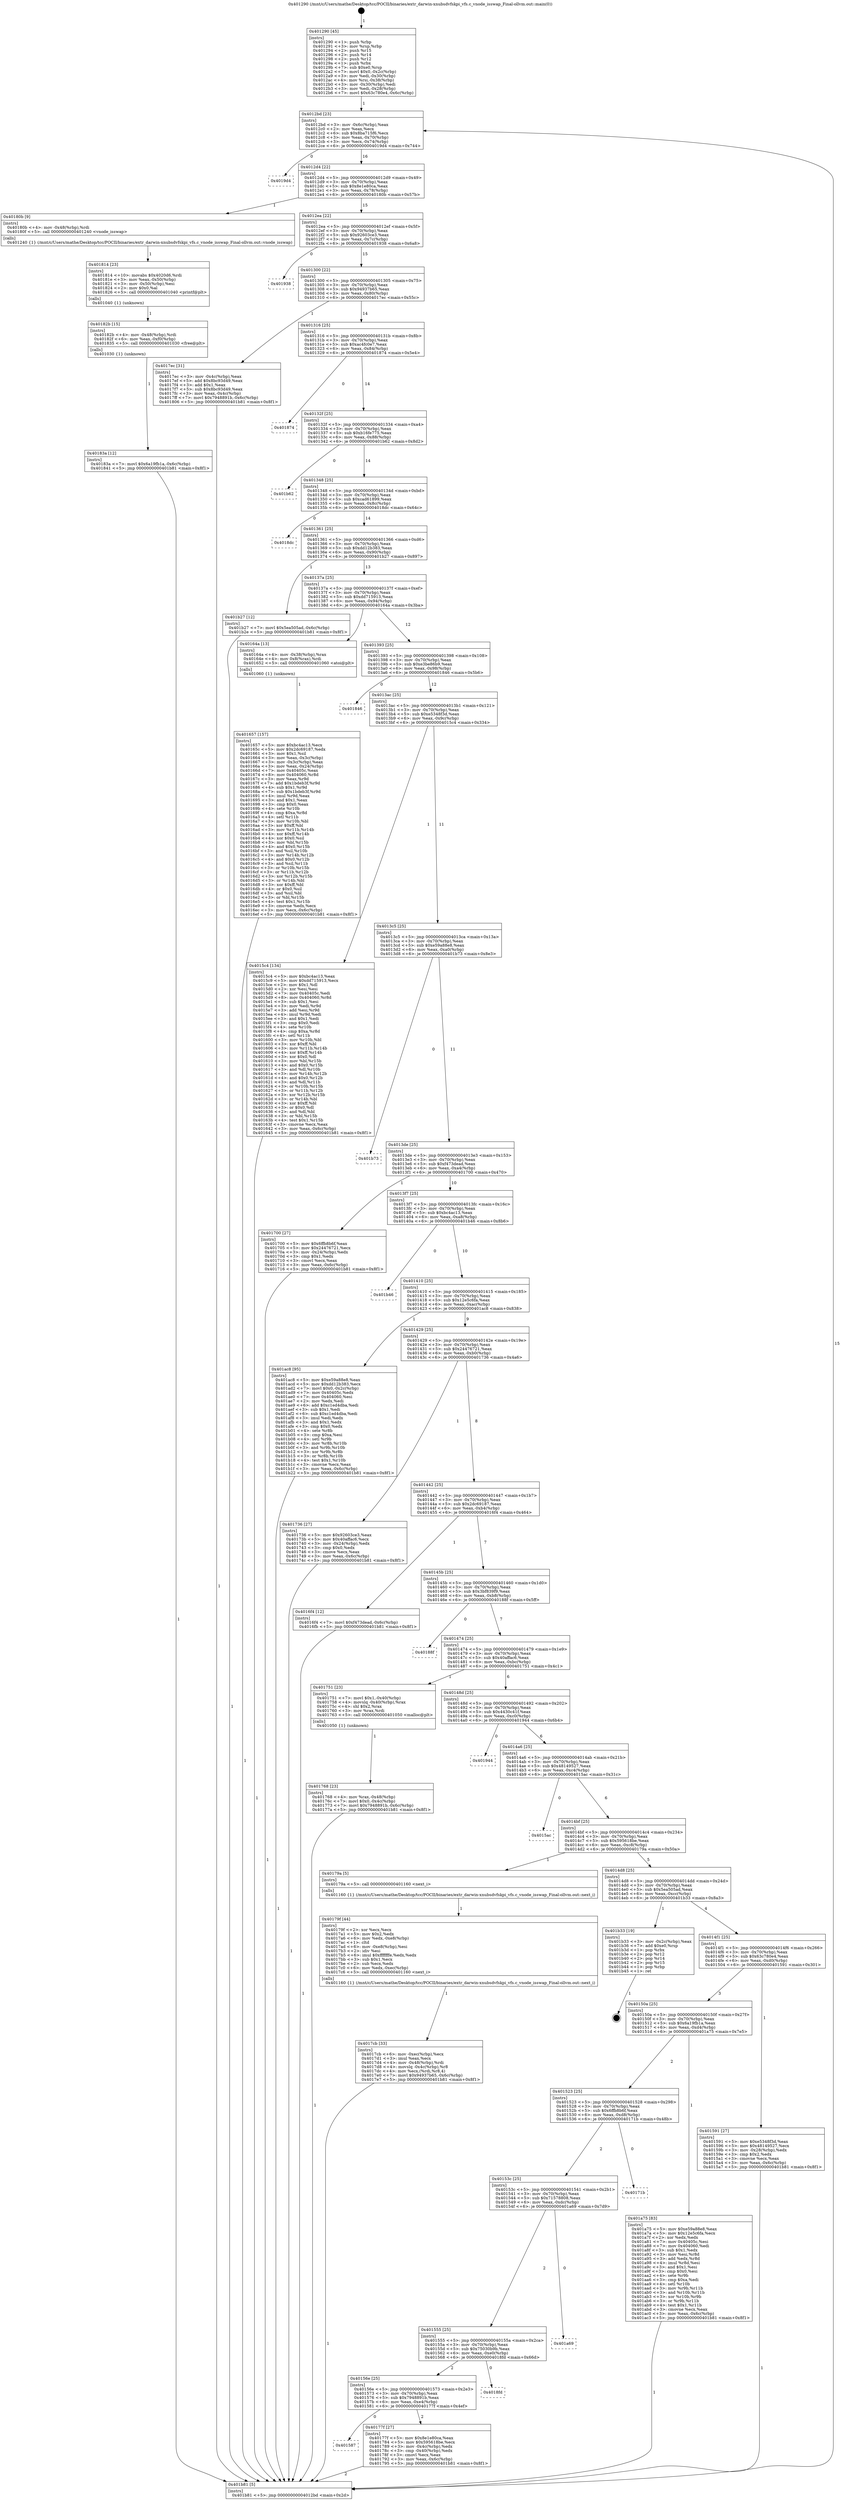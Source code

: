 digraph "0x401290" {
  label = "0x401290 (/mnt/c/Users/mathe/Desktop/tcc/POCII/binaries/extr_darwin-xnubsdvfskpi_vfs.c_vnode_isswap_Final-ollvm.out::main(0))"
  labelloc = "t"
  node[shape=record]

  Entry [label="",width=0.3,height=0.3,shape=circle,fillcolor=black,style=filled]
  "0x4012bd" [label="{
     0x4012bd [23]\l
     | [instrs]\l
     &nbsp;&nbsp;0x4012bd \<+3\>: mov -0x6c(%rbp),%eax\l
     &nbsp;&nbsp;0x4012c0 \<+2\>: mov %eax,%ecx\l
     &nbsp;&nbsp;0x4012c2 \<+6\>: sub $0x8ba715f6,%ecx\l
     &nbsp;&nbsp;0x4012c8 \<+3\>: mov %eax,-0x70(%rbp)\l
     &nbsp;&nbsp;0x4012cb \<+3\>: mov %ecx,-0x74(%rbp)\l
     &nbsp;&nbsp;0x4012ce \<+6\>: je 00000000004019d4 \<main+0x744\>\l
  }"]
  "0x4019d4" [label="{
     0x4019d4\l
  }", style=dashed]
  "0x4012d4" [label="{
     0x4012d4 [22]\l
     | [instrs]\l
     &nbsp;&nbsp;0x4012d4 \<+5\>: jmp 00000000004012d9 \<main+0x49\>\l
     &nbsp;&nbsp;0x4012d9 \<+3\>: mov -0x70(%rbp),%eax\l
     &nbsp;&nbsp;0x4012dc \<+5\>: sub $0x8e1e80ca,%eax\l
     &nbsp;&nbsp;0x4012e1 \<+3\>: mov %eax,-0x78(%rbp)\l
     &nbsp;&nbsp;0x4012e4 \<+6\>: je 000000000040180b \<main+0x57b\>\l
  }"]
  Exit [label="",width=0.3,height=0.3,shape=circle,fillcolor=black,style=filled,peripheries=2]
  "0x40180b" [label="{
     0x40180b [9]\l
     | [instrs]\l
     &nbsp;&nbsp;0x40180b \<+4\>: mov -0x48(%rbp),%rdi\l
     &nbsp;&nbsp;0x40180f \<+5\>: call 0000000000401240 \<vnode_isswap\>\l
     | [calls]\l
     &nbsp;&nbsp;0x401240 \{1\} (/mnt/c/Users/mathe/Desktop/tcc/POCII/binaries/extr_darwin-xnubsdvfskpi_vfs.c_vnode_isswap_Final-ollvm.out::vnode_isswap)\l
  }"]
  "0x4012ea" [label="{
     0x4012ea [22]\l
     | [instrs]\l
     &nbsp;&nbsp;0x4012ea \<+5\>: jmp 00000000004012ef \<main+0x5f\>\l
     &nbsp;&nbsp;0x4012ef \<+3\>: mov -0x70(%rbp),%eax\l
     &nbsp;&nbsp;0x4012f2 \<+5\>: sub $0x92603ce3,%eax\l
     &nbsp;&nbsp;0x4012f7 \<+3\>: mov %eax,-0x7c(%rbp)\l
     &nbsp;&nbsp;0x4012fa \<+6\>: je 0000000000401938 \<main+0x6a8\>\l
  }"]
  "0x40183a" [label="{
     0x40183a [12]\l
     | [instrs]\l
     &nbsp;&nbsp;0x40183a \<+7\>: movl $0x6a19fb1a,-0x6c(%rbp)\l
     &nbsp;&nbsp;0x401841 \<+5\>: jmp 0000000000401b81 \<main+0x8f1\>\l
  }"]
  "0x401938" [label="{
     0x401938\l
  }", style=dashed]
  "0x401300" [label="{
     0x401300 [22]\l
     | [instrs]\l
     &nbsp;&nbsp;0x401300 \<+5\>: jmp 0000000000401305 \<main+0x75\>\l
     &nbsp;&nbsp;0x401305 \<+3\>: mov -0x70(%rbp),%eax\l
     &nbsp;&nbsp;0x401308 \<+5\>: sub $0x94937b65,%eax\l
     &nbsp;&nbsp;0x40130d \<+3\>: mov %eax,-0x80(%rbp)\l
     &nbsp;&nbsp;0x401310 \<+6\>: je 00000000004017ec \<main+0x55c\>\l
  }"]
  "0x40182b" [label="{
     0x40182b [15]\l
     | [instrs]\l
     &nbsp;&nbsp;0x40182b \<+4\>: mov -0x48(%rbp),%rdi\l
     &nbsp;&nbsp;0x40182f \<+6\>: mov %eax,-0xf0(%rbp)\l
     &nbsp;&nbsp;0x401835 \<+5\>: call 0000000000401030 \<free@plt\>\l
     | [calls]\l
     &nbsp;&nbsp;0x401030 \{1\} (unknown)\l
  }"]
  "0x4017ec" [label="{
     0x4017ec [31]\l
     | [instrs]\l
     &nbsp;&nbsp;0x4017ec \<+3\>: mov -0x4c(%rbp),%eax\l
     &nbsp;&nbsp;0x4017ef \<+5\>: add $0x8bc93d49,%eax\l
     &nbsp;&nbsp;0x4017f4 \<+3\>: add $0x1,%eax\l
     &nbsp;&nbsp;0x4017f7 \<+5\>: sub $0x8bc93d49,%eax\l
     &nbsp;&nbsp;0x4017fc \<+3\>: mov %eax,-0x4c(%rbp)\l
     &nbsp;&nbsp;0x4017ff \<+7\>: movl $0x7948891b,-0x6c(%rbp)\l
     &nbsp;&nbsp;0x401806 \<+5\>: jmp 0000000000401b81 \<main+0x8f1\>\l
  }"]
  "0x401316" [label="{
     0x401316 [25]\l
     | [instrs]\l
     &nbsp;&nbsp;0x401316 \<+5\>: jmp 000000000040131b \<main+0x8b\>\l
     &nbsp;&nbsp;0x40131b \<+3\>: mov -0x70(%rbp),%eax\l
     &nbsp;&nbsp;0x40131e \<+5\>: sub $0xac4fc0e7,%eax\l
     &nbsp;&nbsp;0x401323 \<+6\>: mov %eax,-0x84(%rbp)\l
     &nbsp;&nbsp;0x401329 \<+6\>: je 0000000000401874 \<main+0x5e4\>\l
  }"]
  "0x401814" [label="{
     0x401814 [23]\l
     | [instrs]\l
     &nbsp;&nbsp;0x401814 \<+10\>: movabs $0x4020d6,%rdi\l
     &nbsp;&nbsp;0x40181e \<+3\>: mov %eax,-0x50(%rbp)\l
     &nbsp;&nbsp;0x401821 \<+3\>: mov -0x50(%rbp),%esi\l
     &nbsp;&nbsp;0x401824 \<+2\>: mov $0x0,%al\l
     &nbsp;&nbsp;0x401826 \<+5\>: call 0000000000401040 \<printf@plt\>\l
     | [calls]\l
     &nbsp;&nbsp;0x401040 \{1\} (unknown)\l
  }"]
  "0x401874" [label="{
     0x401874\l
  }", style=dashed]
  "0x40132f" [label="{
     0x40132f [25]\l
     | [instrs]\l
     &nbsp;&nbsp;0x40132f \<+5\>: jmp 0000000000401334 \<main+0xa4\>\l
     &nbsp;&nbsp;0x401334 \<+3\>: mov -0x70(%rbp),%eax\l
     &nbsp;&nbsp;0x401337 \<+5\>: sub $0xb16fe775,%eax\l
     &nbsp;&nbsp;0x40133c \<+6\>: mov %eax,-0x88(%rbp)\l
     &nbsp;&nbsp;0x401342 \<+6\>: je 0000000000401b62 \<main+0x8d2\>\l
  }"]
  "0x4017cb" [label="{
     0x4017cb [33]\l
     | [instrs]\l
     &nbsp;&nbsp;0x4017cb \<+6\>: mov -0xec(%rbp),%ecx\l
     &nbsp;&nbsp;0x4017d1 \<+3\>: imul %eax,%ecx\l
     &nbsp;&nbsp;0x4017d4 \<+4\>: mov -0x48(%rbp),%rdi\l
     &nbsp;&nbsp;0x4017d8 \<+4\>: movslq -0x4c(%rbp),%r8\l
     &nbsp;&nbsp;0x4017dc \<+4\>: mov %ecx,(%rdi,%r8,4)\l
     &nbsp;&nbsp;0x4017e0 \<+7\>: movl $0x94937b65,-0x6c(%rbp)\l
     &nbsp;&nbsp;0x4017e7 \<+5\>: jmp 0000000000401b81 \<main+0x8f1\>\l
  }"]
  "0x401b62" [label="{
     0x401b62\l
  }", style=dashed]
  "0x401348" [label="{
     0x401348 [25]\l
     | [instrs]\l
     &nbsp;&nbsp;0x401348 \<+5\>: jmp 000000000040134d \<main+0xbd\>\l
     &nbsp;&nbsp;0x40134d \<+3\>: mov -0x70(%rbp),%eax\l
     &nbsp;&nbsp;0x401350 \<+5\>: sub $0xcad61899,%eax\l
     &nbsp;&nbsp;0x401355 \<+6\>: mov %eax,-0x8c(%rbp)\l
     &nbsp;&nbsp;0x40135b \<+6\>: je 00000000004018dc \<main+0x64c\>\l
  }"]
  "0x40179f" [label="{
     0x40179f [44]\l
     | [instrs]\l
     &nbsp;&nbsp;0x40179f \<+2\>: xor %ecx,%ecx\l
     &nbsp;&nbsp;0x4017a1 \<+5\>: mov $0x2,%edx\l
     &nbsp;&nbsp;0x4017a6 \<+6\>: mov %edx,-0xe8(%rbp)\l
     &nbsp;&nbsp;0x4017ac \<+1\>: cltd\l
     &nbsp;&nbsp;0x4017ad \<+6\>: mov -0xe8(%rbp),%esi\l
     &nbsp;&nbsp;0x4017b3 \<+2\>: idiv %esi\l
     &nbsp;&nbsp;0x4017b5 \<+6\>: imul $0xfffffffe,%edx,%edx\l
     &nbsp;&nbsp;0x4017bb \<+3\>: sub $0x1,%ecx\l
     &nbsp;&nbsp;0x4017be \<+2\>: sub %ecx,%edx\l
     &nbsp;&nbsp;0x4017c0 \<+6\>: mov %edx,-0xec(%rbp)\l
     &nbsp;&nbsp;0x4017c6 \<+5\>: call 0000000000401160 \<next_i\>\l
     | [calls]\l
     &nbsp;&nbsp;0x401160 \{1\} (/mnt/c/Users/mathe/Desktop/tcc/POCII/binaries/extr_darwin-xnubsdvfskpi_vfs.c_vnode_isswap_Final-ollvm.out::next_i)\l
  }"]
  "0x4018dc" [label="{
     0x4018dc\l
  }", style=dashed]
  "0x401361" [label="{
     0x401361 [25]\l
     | [instrs]\l
     &nbsp;&nbsp;0x401361 \<+5\>: jmp 0000000000401366 \<main+0xd6\>\l
     &nbsp;&nbsp;0x401366 \<+3\>: mov -0x70(%rbp),%eax\l
     &nbsp;&nbsp;0x401369 \<+5\>: sub $0xdd12b383,%eax\l
     &nbsp;&nbsp;0x40136e \<+6\>: mov %eax,-0x90(%rbp)\l
     &nbsp;&nbsp;0x401374 \<+6\>: je 0000000000401b27 \<main+0x897\>\l
  }"]
  "0x401587" [label="{
     0x401587\l
  }", style=dashed]
  "0x401b27" [label="{
     0x401b27 [12]\l
     | [instrs]\l
     &nbsp;&nbsp;0x401b27 \<+7\>: movl $0x5ea505ad,-0x6c(%rbp)\l
     &nbsp;&nbsp;0x401b2e \<+5\>: jmp 0000000000401b81 \<main+0x8f1\>\l
  }"]
  "0x40137a" [label="{
     0x40137a [25]\l
     | [instrs]\l
     &nbsp;&nbsp;0x40137a \<+5\>: jmp 000000000040137f \<main+0xef\>\l
     &nbsp;&nbsp;0x40137f \<+3\>: mov -0x70(%rbp),%eax\l
     &nbsp;&nbsp;0x401382 \<+5\>: sub $0xdd715913,%eax\l
     &nbsp;&nbsp;0x401387 \<+6\>: mov %eax,-0x94(%rbp)\l
     &nbsp;&nbsp;0x40138d \<+6\>: je 000000000040164a \<main+0x3ba\>\l
  }"]
  "0x40177f" [label="{
     0x40177f [27]\l
     | [instrs]\l
     &nbsp;&nbsp;0x40177f \<+5\>: mov $0x8e1e80ca,%eax\l
     &nbsp;&nbsp;0x401784 \<+5\>: mov $0x595618be,%ecx\l
     &nbsp;&nbsp;0x401789 \<+3\>: mov -0x4c(%rbp),%edx\l
     &nbsp;&nbsp;0x40178c \<+3\>: cmp -0x40(%rbp),%edx\l
     &nbsp;&nbsp;0x40178f \<+3\>: cmovl %ecx,%eax\l
     &nbsp;&nbsp;0x401792 \<+3\>: mov %eax,-0x6c(%rbp)\l
     &nbsp;&nbsp;0x401795 \<+5\>: jmp 0000000000401b81 \<main+0x8f1\>\l
  }"]
  "0x40164a" [label="{
     0x40164a [13]\l
     | [instrs]\l
     &nbsp;&nbsp;0x40164a \<+4\>: mov -0x38(%rbp),%rax\l
     &nbsp;&nbsp;0x40164e \<+4\>: mov 0x8(%rax),%rdi\l
     &nbsp;&nbsp;0x401652 \<+5\>: call 0000000000401060 \<atoi@plt\>\l
     | [calls]\l
     &nbsp;&nbsp;0x401060 \{1\} (unknown)\l
  }"]
  "0x401393" [label="{
     0x401393 [25]\l
     | [instrs]\l
     &nbsp;&nbsp;0x401393 \<+5\>: jmp 0000000000401398 \<main+0x108\>\l
     &nbsp;&nbsp;0x401398 \<+3\>: mov -0x70(%rbp),%eax\l
     &nbsp;&nbsp;0x40139b \<+5\>: sub $0xe3be86b9,%eax\l
     &nbsp;&nbsp;0x4013a0 \<+6\>: mov %eax,-0x98(%rbp)\l
     &nbsp;&nbsp;0x4013a6 \<+6\>: je 0000000000401846 \<main+0x5b6\>\l
  }"]
  "0x40156e" [label="{
     0x40156e [25]\l
     | [instrs]\l
     &nbsp;&nbsp;0x40156e \<+5\>: jmp 0000000000401573 \<main+0x2e3\>\l
     &nbsp;&nbsp;0x401573 \<+3\>: mov -0x70(%rbp),%eax\l
     &nbsp;&nbsp;0x401576 \<+5\>: sub $0x7948891b,%eax\l
     &nbsp;&nbsp;0x40157b \<+6\>: mov %eax,-0xe4(%rbp)\l
     &nbsp;&nbsp;0x401581 \<+6\>: je 000000000040177f \<main+0x4ef\>\l
  }"]
  "0x401846" [label="{
     0x401846\l
  }", style=dashed]
  "0x4013ac" [label="{
     0x4013ac [25]\l
     | [instrs]\l
     &nbsp;&nbsp;0x4013ac \<+5\>: jmp 00000000004013b1 \<main+0x121\>\l
     &nbsp;&nbsp;0x4013b1 \<+3\>: mov -0x70(%rbp),%eax\l
     &nbsp;&nbsp;0x4013b4 \<+5\>: sub $0xe5348f3d,%eax\l
     &nbsp;&nbsp;0x4013b9 \<+6\>: mov %eax,-0x9c(%rbp)\l
     &nbsp;&nbsp;0x4013bf \<+6\>: je 00000000004015c4 \<main+0x334\>\l
  }"]
  "0x4018fd" [label="{
     0x4018fd\l
  }", style=dashed]
  "0x4015c4" [label="{
     0x4015c4 [134]\l
     | [instrs]\l
     &nbsp;&nbsp;0x4015c4 \<+5\>: mov $0xbc4ac13,%eax\l
     &nbsp;&nbsp;0x4015c9 \<+5\>: mov $0xdd715913,%ecx\l
     &nbsp;&nbsp;0x4015ce \<+2\>: mov $0x1,%dl\l
     &nbsp;&nbsp;0x4015d0 \<+2\>: xor %esi,%esi\l
     &nbsp;&nbsp;0x4015d2 \<+7\>: mov 0x40405c,%edi\l
     &nbsp;&nbsp;0x4015d9 \<+8\>: mov 0x404060,%r8d\l
     &nbsp;&nbsp;0x4015e1 \<+3\>: sub $0x1,%esi\l
     &nbsp;&nbsp;0x4015e4 \<+3\>: mov %edi,%r9d\l
     &nbsp;&nbsp;0x4015e7 \<+3\>: add %esi,%r9d\l
     &nbsp;&nbsp;0x4015ea \<+4\>: imul %r9d,%edi\l
     &nbsp;&nbsp;0x4015ee \<+3\>: and $0x1,%edi\l
     &nbsp;&nbsp;0x4015f1 \<+3\>: cmp $0x0,%edi\l
     &nbsp;&nbsp;0x4015f4 \<+4\>: sete %r10b\l
     &nbsp;&nbsp;0x4015f8 \<+4\>: cmp $0xa,%r8d\l
     &nbsp;&nbsp;0x4015fc \<+4\>: setl %r11b\l
     &nbsp;&nbsp;0x401600 \<+3\>: mov %r10b,%bl\l
     &nbsp;&nbsp;0x401603 \<+3\>: xor $0xff,%bl\l
     &nbsp;&nbsp;0x401606 \<+3\>: mov %r11b,%r14b\l
     &nbsp;&nbsp;0x401609 \<+4\>: xor $0xff,%r14b\l
     &nbsp;&nbsp;0x40160d \<+3\>: xor $0x0,%dl\l
     &nbsp;&nbsp;0x401610 \<+3\>: mov %bl,%r15b\l
     &nbsp;&nbsp;0x401613 \<+4\>: and $0x0,%r15b\l
     &nbsp;&nbsp;0x401617 \<+3\>: and %dl,%r10b\l
     &nbsp;&nbsp;0x40161a \<+3\>: mov %r14b,%r12b\l
     &nbsp;&nbsp;0x40161d \<+4\>: and $0x0,%r12b\l
     &nbsp;&nbsp;0x401621 \<+3\>: and %dl,%r11b\l
     &nbsp;&nbsp;0x401624 \<+3\>: or %r10b,%r15b\l
     &nbsp;&nbsp;0x401627 \<+3\>: or %r11b,%r12b\l
     &nbsp;&nbsp;0x40162a \<+3\>: xor %r12b,%r15b\l
     &nbsp;&nbsp;0x40162d \<+3\>: or %r14b,%bl\l
     &nbsp;&nbsp;0x401630 \<+3\>: xor $0xff,%bl\l
     &nbsp;&nbsp;0x401633 \<+3\>: or $0x0,%dl\l
     &nbsp;&nbsp;0x401636 \<+2\>: and %dl,%bl\l
     &nbsp;&nbsp;0x401638 \<+3\>: or %bl,%r15b\l
     &nbsp;&nbsp;0x40163b \<+4\>: test $0x1,%r15b\l
     &nbsp;&nbsp;0x40163f \<+3\>: cmovne %ecx,%eax\l
     &nbsp;&nbsp;0x401642 \<+3\>: mov %eax,-0x6c(%rbp)\l
     &nbsp;&nbsp;0x401645 \<+5\>: jmp 0000000000401b81 \<main+0x8f1\>\l
  }"]
  "0x4013c5" [label="{
     0x4013c5 [25]\l
     | [instrs]\l
     &nbsp;&nbsp;0x4013c5 \<+5\>: jmp 00000000004013ca \<main+0x13a\>\l
     &nbsp;&nbsp;0x4013ca \<+3\>: mov -0x70(%rbp),%eax\l
     &nbsp;&nbsp;0x4013cd \<+5\>: sub $0xe59a88e8,%eax\l
     &nbsp;&nbsp;0x4013d2 \<+6\>: mov %eax,-0xa0(%rbp)\l
     &nbsp;&nbsp;0x4013d8 \<+6\>: je 0000000000401b73 \<main+0x8e3\>\l
  }"]
  "0x401555" [label="{
     0x401555 [25]\l
     | [instrs]\l
     &nbsp;&nbsp;0x401555 \<+5\>: jmp 000000000040155a \<main+0x2ca\>\l
     &nbsp;&nbsp;0x40155a \<+3\>: mov -0x70(%rbp),%eax\l
     &nbsp;&nbsp;0x40155d \<+5\>: sub $0x75030b9b,%eax\l
     &nbsp;&nbsp;0x401562 \<+6\>: mov %eax,-0xe0(%rbp)\l
     &nbsp;&nbsp;0x401568 \<+6\>: je 00000000004018fd \<main+0x66d\>\l
  }"]
  "0x401b73" [label="{
     0x401b73\l
  }", style=dashed]
  "0x4013de" [label="{
     0x4013de [25]\l
     | [instrs]\l
     &nbsp;&nbsp;0x4013de \<+5\>: jmp 00000000004013e3 \<main+0x153\>\l
     &nbsp;&nbsp;0x4013e3 \<+3\>: mov -0x70(%rbp),%eax\l
     &nbsp;&nbsp;0x4013e6 \<+5\>: sub $0xf473dead,%eax\l
     &nbsp;&nbsp;0x4013eb \<+6\>: mov %eax,-0xa4(%rbp)\l
     &nbsp;&nbsp;0x4013f1 \<+6\>: je 0000000000401700 \<main+0x470\>\l
  }"]
  "0x401a69" [label="{
     0x401a69\l
  }", style=dashed]
  "0x401700" [label="{
     0x401700 [27]\l
     | [instrs]\l
     &nbsp;&nbsp;0x401700 \<+5\>: mov $0x6ffb8b6f,%eax\l
     &nbsp;&nbsp;0x401705 \<+5\>: mov $0x24476721,%ecx\l
     &nbsp;&nbsp;0x40170a \<+3\>: mov -0x24(%rbp),%edx\l
     &nbsp;&nbsp;0x40170d \<+3\>: cmp $0x1,%edx\l
     &nbsp;&nbsp;0x401710 \<+3\>: cmovl %ecx,%eax\l
     &nbsp;&nbsp;0x401713 \<+3\>: mov %eax,-0x6c(%rbp)\l
     &nbsp;&nbsp;0x401716 \<+5\>: jmp 0000000000401b81 \<main+0x8f1\>\l
  }"]
  "0x4013f7" [label="{
     0x4013f7 [25]\l
     | [instrs]\l
     &nbsp;&nbsp;0x4013f7 \<+5\>: jmp 00000000004013fc \<main+0x16c\>\l
     &nbsp;&nbsp;0x4013fc \<+3\>: mov -0x70(%rbp),%eax\l
     &nbsp;&nbsp;0x4013ff \<+5\>: sub $0xbc4ac13,%eax\l
     &nbsp;&nbsp;0x401404 \<+6\>: mov %eax,-0xa8(%rbp)\l
     &nbsp;&nbsp;0x40140a \<+6\>: je 0000000000401b46 \<main+0x8b6\>\l
  }"]
  "0x40153c" [label="{
     0x40153c [25]\l
     | [instrs]\l
     &nbsp;&nbsp;0x40153c \<+5\>: jmp 0000000000401541 \<main+0x2b1\>\l
     &nbsp;&nbsp;0x401541 \<+3\>: mov -0x70(%rbp),%eax\l
     &nbsp;&nbsp;0x401544 \<+5\>: sub $0x71578808,%eax\l
     &nbsp;&nbsp;0x401549 \<+6\>: mov %eax,-0xdc(%rbp)\l
     &nbsp;&nbsp;0x40154f \<+6\>: je 0000000000401a69 \<main+0x7d9\>\l
  }"]
  "0x401b46" [label="{
     0x401b46\l
  }", style=dashed]
  "0x401410" [label="{
     0x401410 [25]\l
     | [instrs]\l
     &nbsp;&nbsp;0x401410 \<+5\>: jmp 0000000000401415 \<main+0x185\>\l
     &nbsp;&nbsp;0x401415 \<+3\>: mov -0x70(%rbp),%eax\l
     &nbsp;&nbsp;0x401418 \<+5\>: sub $0x12e5c6fa,%eax\l
     &nbsp;&nbsp;0x40141d \<+6\>: mov %eax,-0xac(%rbp)\l
     &nbsp;&nbsp;0x401423 \<+6\>: je 0000000000401ac8 \<main+0x838\>\l
  }"]
  "0x40171b" [label="{
     0x40171b\l
  }", style=dashed]
  "0x401ac8" [label="{
     0x401ac8 [95]\l
     | [instrs]\l
     &nbsp;&nbsp;0x401ac8 \<+5\>: mov $0xe59a88e8,%eax\l
     &nbsp;&nbsp;0x401acd \<+5\>: mov $0xdd12b383,%ecx\l
     &nbsp;&nbsp;0x401ad2 \<+7\>: movl $0x0,-0x2c(%rbp)\l
     &nbsp;&nbsp;0x401ad9 \<+7\>: mov 0x40405c,%edx\l
     &nbsp;&nbsp;0x401ae0 \<+7\>: mov 0x404060,%esi\l
     &nbsp;&nbsp;0x401ae7 \<+2\>: mov %edx,%edi\l
     &nbsp;&nbsp;0x401ae9 \<+6\>: add $0xc1ed4dba,%edi\l
     &nbsp;&nbsp;0x401aef \<+3\>: sub $0x1,%edi\l
     &nbsp;&nbsp;0x401af2 \<+6\>: sub $0xc1ed4dba,%edi\l
     &nbsp;&nbsp;0x401af8 \<+3\>: imul %edi,%edx\l
     &nbsp;&nbsp;0x401afb \<+3\>: and $0x1,%edx\l
     &nbsp;&nbsp;0x401afe \<+3\>: cmp $0x0,%edx\l
     &nbsp;&nbsp;0x401b01 \<+4\>: sete %r8b\l
     &nbsp;&nbsp;0x401b05 \<+3\>: cmp $0xa,%esi\l
     &nbsp;&nbsp;0x401b08 \<+4\>: setl %r9b\l
     &nbsp;&nbsp;0x401b0c \<+3\>: mov %r8b,%r10b\l
     &nbsp;&nbsp;0x401b0f \<+3\>: and %r9b,%r10b\l
     &nbsp;&nbsp;0x401b12 \<+3\>: xor %r9b,%r8b\l
     &nbsp;&nbsp;0x401b15 \<+3\>: or %r8b,%r10b\l
     &nbsp;&nbsp;0x401b18 \<+4\>: test $0x1,%r10b\l
     &nbsp;&nbsp;0x401b1c \<+3\>: cmovne %ecx,%eax\l
     &nbsp;&nbsp;0x401b1f \<+3\>: mov %eax,-0x6c(%rbp)\l
     &nbsp;&nbsp;0x401b22 \<+5\>: jmp 0000000000401b81 \<main+0x8f1\>\l
  }"]
  "0x401429" [label="{
     0x401429 [25]\l
     | [instrs]\l
     &nbsp;&nbsp;0x401429 \<+5\>: jmp 000000000040142e \<main+0x19e\>\l
     &nbsp;&nbsp;0x40142e \<+3\>: mov -0x70(%rbp),%eax\l
     &nbsp;&nbsp;0x401431 \<+5\>: sub $0x24476721,%eax\l
     &nbsp;&nbsp;0x401436 \<+6\>: mov %eax,-0xb0(%rbp)\l
     &nbsp;&nbsp;0x40143c \<+6\>: je 0000000000401736 \<main+0x4a6\>\l
  }"]
  "0x401523" [label="{
     0x401523 [25]\l
     | [instrs]\l
     &nbsp;&nbsp;0x401523 \<+5\>: jmp 0000000000401528 \<main+0x298\>\l
     &nbsp;&nbsp;0x401528 \<+3\>: mov -0x70(%rbp),%eax\l
     &nbsp;&nbsp;0x40152b \<+5\>: sub $0x6ffb8b6f,%eax\l
     &nbsp;&nbsp;0x401530 \<+6\>: mov %eax,-0xd8(%rbp)\l
     &nbsp;&nbsp;0x401536 \<+6\>: je 000000000040171b \<main+0x48b\>\l
  }"]
  "0x401736" [label="{
     0x401736 [27]\l
     | [instrs]\l
     &nbsp;&nbsp;0x401736 \<+5\>: mov $0x92603ce3,%eax\l
     &nbsp;&nbsp;0x40173b \<+5\>: mov $0x40affac6,%ecx\l
     &nbsp;&nbsp;0x401740 \<+3\>: mov -0x24(%rbp),%edx\l
     &nbsp;&nbsp;0x401743 \<+3\>: cmp $0x0,%edx\l
     &nbsp;&nbsp;0x401746 \<+3\>: cmove %ecx,%eax\l
     &nbsp;&nbsp;0x401749 \<+3\>: mov %eax,-0x6c(%rbp)\l
     &nbsp;&nbsp;0x40174c \<+5\>: jmp 0000000000401b81 \<main+0x8f1\>\l
  }"]
  "0x401442" [label="{
     0x401442 [25]\l
     | [instrs]\l
     &nbsp;&nbsp;0x401442 \<+5\>: jmp 0000000000401447 \<main+0x1b7\>\l
     &nbsp;&nbsp;0x401447 \<+3\>: mov -0x70(%rbp),%eax\l
     &nbsp;&nbsp;0x40144a \<+5\>: sub $0x2dc69187,%eax\l
     &nbsp;&nbsp;0x40144f \<+6\>: mov %eax,-0xb4(%rbp)\l
     &nbsp;&nbsp;0x401455 \<+6\>: je 00000000004016f4 \<main+0x464\>\l
  }"]
  "0x401a75" [label="{
     0x401a75 [83]\l
     | [instrs]\l
     &nbsp;&nbsp;0x401a75 \<+5\>: mov $0xe59a88e8,%eax\l
     &nbsp;&nbsp;0x401a7a \<+5\>: mov $0x12e5c6fa,%ecx\l
     &nbsp;&nbsp;0x401a7f \<+2\>: xor %edx,%edx\l
     &nbsp;&nbsp;0x401a81 \<+7\>: mov 0x40405c,%esi\l
     &nbsp;&nbsp;0x401a88 \<+7\>: mov 0x404060,%edi\l
     &nbsp;&nbsp;0x401a8f \<+3\>: sub $0x1,%edx\l
     &nbsp;&nbsp;0x401a92 \<+3\>: mov %esi,%r8d\l
     &nbsp;&nbsp;0x401a95 \<+3\>: add %edx,%r8d\l
     &nbsp;&nbsp;0x401a98 \<+4\>: imul %r8d,%esi\l
     &nbsp;&nbsp;0x401a9c \<+3\>: and $0x1,%esi\l
     &nbsp;&nbsp;0x401a9f \<+3\>: cmp $0x0,%esi\l
     &nbsp;&nbsp;0x401aa2 \<+4\>: sete %r9b\l
     &nbsp;&nbsp;0x401aa6 \<+3\>: cmp $0xa,%edi\l
     &nbsp;&nbsp;0x401aa9 \<+4\>: setl %r10b\l
     &nbsp;&nbsp;0x401aad \<+3\>: mov %r9b,%r11b\l
     &nbsp;&nbsp;0x401ab0 \<+3\>: and %r10b,%r11b\l
     &nbsp;&nbsp;0x401ab3 \<+3\>: xor %r10b,%r9b\l
     &nbsp;&nbsp;0x401ab6 \<+3\>: or %r9b,%r11b\l
     &nbsp;&nbsp;0x401ab9 \<+4\>: test $0x1,%r11b\l
     &nbsp;&nbsp;0x401abd \<+3\>: cmovne %ecx,%eax\l
     &nbsp;&nbsp;0x401ac0 \<+3\>: mov %eax,-0x6c(%rbp)\l
     &nbsp;&nbsp;0x401ac3 \<+5\>: jmp 0000000000401b81 \<main+0x8f1\>\l
  }"]
  "0x4016f4" [label="{
     0x4016f4 [12]\l
     | [instrs]\l
     &nbsp;&nbsp;0x4016f4 \<+7\>: movl $0xf473dead,-0x6c(%rbp)\l
     &nbsp;&nbsp;0x4016fb \<+5\>: jmp 0000000000401b81 \<main+0x8f1\>\l
  }"]
  "0x40145b" [label="{
     0x40145b [25]\l
     | [instrs]\l
     &nbsp;&nbsp;0x40145b \<+5\>: jmp 0000000000401460 \<main+0x1d0\>\l
     &nbsp;&nbsp;0x401460 \<+3\>: mov -0x70(%rbp),%eax\l
     &nbsp;&nbsp;0x401463 \<+5\>: sub $0x3bf839f9,%eax\l
     &nbsp;&nbsp;0x401468 \<+6\>: mov %eax,-0xb8(%rbp)\l
     &nbsp;&nbsp;0x40146e \<+6\>: je 000000000040188f \<main+0x5ff\>\l
  }"]
  "0x401768" [label="{
     0x401768 [23]\l
     | [instrs]\l
     &nbsp;&nbsp;0x401768 \<+4\>: mov %rax,-0x48(%rbp)\l
     &nbsp;&nbsp;0x40176c \<+7\>: movl $0x0,-0x4c(%rbp)\l
     &nbsp;&nbsp;0x401773 \<+7\>: movl $0x7948891b,-0x6c(%rbp)\l
     &nbsp;&nbsp;0x40177a \<+5\>: jmp 0000000000401b81 \<main+0x8f1\>\l
  }"]
  "0x40188f" [label="{
     0x40188f\l
  }", style=dashed]
  "0x401474" [label="{
     0x401474 [25]\l
     | [instrs]\l
     &nbsp;&nbsp;0x401474 \<+5\>: jmp 0000000000401479 \<main+0x1e9\>\l
     &nbsp;&nbsp;0x401479 \<+3\>: mov -0x70(%rbp),%eax\l
     &nbsp;&nbsp;0x40147c \<+5\>: sub $0x40affac6,%eax\l
     &nbsp;&nbsp;0x401481 \<+6\>: mov %eax,-0xbc(%rbp)\l
     &nbsp;&nbsp;0x401487 \<+6\>: je 0000000000401751 \<main+0x4c1\>\l
  }"]
  "0x401657" [label="{
     0x401657 [157]\l
     | [instrs]\l
     &nbsp;&nbsp;0x401657 \<+5\>: mov $0xbc4ac13,%ecx\l
     &nbsp;&nbsp;0x40165c \<+5\>: mov $0x2dc69187,%edx\l
     &nbsp;&nbsp;0x401661 \<+3\>: mov $0x1,%sil\l
     &nbsp;&nbsp;0x401664 \<+3\>: mov %eax,-0x3c(%rbp)\l
     &nbsp;&nbsp;0x401667 \<+3\>: mov -0x3c(%rbp),%eax\l
     &nbsp;&nbsp;0x40166a \<+3\>: mov %eax,-0x24(%rbp)\l
     &nbsp;&nbsp;0x40166d \<+7\>: mov 0x40405c,%eax\l
     &nbsp;&nbsp;0x401674 \<+8\>: mov 0x404060,%r8d\l
     &nbsp;&nbsp;0x40167c \<+3\>: mov %eax,%r9d\l
     &nbsp;&nbsp;0x40167f \<+7\>: add $0x1bdeb3f,%r9d\l
     &nbsp;&nbsp;0x401686 \<+4\>: sub $0x1,%r9d\l
     &nbsp;&nbsp;0x40168a \<+7\>: sub $0x1bdeb3f,%r9d\l
     &nbsp;&nbsp;0x401691 \<+4\>: imul %r9d,%eax\l
     &nbsp;&nbsp;0x401695 \<+3\>: and $0x1,%eax\l
     &nbsp;&nbsp;0x401698 \<+3\>: cmp $0x0,%eax\l
     &nbsp;&nbsp;0x40169b \<+4\>: sete %r10b\l
     &nbsp;&nbsp;0x40169f \<+4\>: cmp $0xa,%r8d\l
     &nbsp;&nbsp;0x4016a3 \<+4\>: setl %r11b\l
     &nbsp;&nbsp;0x4016a7 \<+3\>: mov %r10b,%bl\l
     &nbsp;&nbsp;0x4016aa \<+3\>: xor $0xff,%bl\l
     &nbsp;&nbsp;0x4016ad \<+3\>: mov %r11b,%r14b\l
     &nbsp;&nbsp;0x4016b0 \<+4\>: xor $0xff,%r14b\l
     &nbsp;&nbsp;0x4016b4 \<+4\>: xor $0x0,%sil\l
     &nbsp;&nbsp;0x4016b8 \<+3\>: mov %bl,%r15b\l
     &nbsp;&nbsp;0x4016bb \<+4\>: and $0x0,%r15b\l
     &nbsp;&nbsp;0x4016bf \<+3\>: and %sil,%r10b\l
     &nbsp;&nbsp;0x4016c2 \<+3\>: mov %r14b,%r12b\l
     &nbsp;&nbsp;0x4016c5 \<+4\>: and $0x0,%r12b\l
     &nbsp;&nbsp;0x4016c9 \<+3\>: and %sil,%r11b\l
     &nbsp;&nbsp;0x4016cc \<+3\>: or %r10b,%r15b\l
     &nbsp;&nbsp;0x4016cf \<+3\>: or %r11b,%r12b\l
     &nbsp;&nbsp;0x4016d2 \<+3\>: xor %r12b,%r15b\l
     &nbsp;&nbsp;0x4016d5 \<+3\>: or %r14b,%bl\l
     &nbsp;&nbsp;0x4016d8 \<+3\>: xor $0xff,%bl\l
     &nbsp;&nbsp;0x4016db \<+4\>: or $0x0,%sil\l
     &nbsp;&nbsp;0x4016df \<+3\>: and %sil,%bl\l
     &nbsp;&nbsp;0x4016e2 \<+3\>: or %bl,%r15b\l
     &nbsp;&nbsp;0x4016e5 \<+4\>: test $0x1,%r15b\l
     &nbsp;&nbsp;0x4016e9 \<+3\>: cmovne %edx,%ecx\l
     &nbsp;&nbsp;0x4016ec \<+3\>: mov %ecx,-0x6c(%rbp)\l
     &nbsp;&nbsp;0x4016ef \<+5\>: jmp 0000000000401b81 \<main+0x8f1\>\l
  }"]
  "0x401751" [label="{
     0x401751 [23]\l
     | [instrs]\l
     &nbsp;&nbsp;0x401751 \<+7\>: movl $0x1,-0x40(%rbp)\l
     &nbsp;&nbsp;0x401758 \<+4\>: movslq -0x40(%rbp),%rax\l
     &nbsp;&nbsp;0x40175c \<+4\>: shl $0x2,%rax\l
     &nbsp;&nbsp;0x401760 \<+3\>: mov %rax,%rdi\l
     &nbsp;&nbsp;0x401763 \<+5\>: call 0000000000401050 \<malloc@plt\>\l
     | [calls]\l
     &nbsp;&nbsp;0x401050 \{1\} (unknown)\l
  }"]
  "0x40148d" [label="{
     0x40148d [25]\l
     | [instrs]\l
     &nbsp;&nbsp;0x40148d \<+5\>: jmp 0000000000401492 \<main+0x202\>\l
     &nbsp;&nbsp;0x401492 \<+3\>: mov -0x70(%rbp),%eax\l
     &nbsp;&nbsp;0x401495 \<+5\>: sub $0x4430c41f,%eax\l
     &nbsp;&nbsp;0x40149a \<+6\>: mov %eax,-0xc0(%rbp)\l
     &nbsp;&nbsp;0x4014a0 \<+6\>: je 0000000000401944 \<main+0x6b4\>\l
  }"]
  "0x401290" [label="{
     0x401290 [45]\l
     | [instrs]\l
     &nbsp;&nbsp;0x401290 \<+1\>: push %rbp\l
     &nbsp;&nbsp;0x401291 \<+3\>: mov %rsp,%rbp\l
     &nbsp;&nbsp;0x401294 \<+2\>: push %r15\l
     &nbsp;&nbsp;0x401296 \<+2\>: push %r14\l
     &nbsp;&nbsp;0x401298 \<+2\>: push %r12\l
     &nbsp;&nbsp;0x40129a \<+1\>: push %rbx\l
     &nbsp;&nbsp;0x40129b \<+7\>: sub $0xe0,%rsp\l
     &nbsp;&nbsp;0x4012a2 \<+7\>: movl $0x0,-0x2c(%rbp)\l
     &nbsp;&nbsp;0x4012a9 \<+3\>: mov %edi,-0x30(%rbp)\l
     &nbsp;&nbsp;0x4012ac \<+4\>: mov %rsi,-0x38(%rbp)\l
     &nbsp;&nbsp;0x4012b0 \<+3\>: mov -0x30(%rbp),%edi\l
     &nbsp;&nbsp;0x4012b3 \<+3\>: mov %edi,-0x28(%rbp)\l
     &nbsp;&nbsp;0x4012b6 \<+7\>: movl $0x63c780e4,-0x6c(%rbp)\l
  }"]
  "0x401944" [label="{
     0x401944\l
  }", style=dashed]
  "0x4014a6" [label="{
     0x4014a6 [25]\l
     | [instrs]\l
     &nbsp;&nbsp;0x4014a6 \<+5\>: jmp 00000000004014ab \<main+0x21b\>\l
     &nbsp;&nbsp;0x4014ab \<+3\>: mov -0x70(%rbp),%eax\l
     &nbsp;&nbsp;0x4014ae \<+5\>: sub $0x48149527,%eax\l
     &nbsp;&nbsp;0x4014b3 \<+6\>: mov %eax,-0xc4(%rbp)\l
     &nbsp;&nbsp;0x4014b9 \<+6\>: je 00000000004015ac \<main+0x31c\>\l
  }"]
  "0x401b81" [label="{
     0x401b81 [5]\l
     | [instrs]\l
     &nbsp;&nbsp;0x401b81 \<+5\>: jmp 00000000004012bd \<main+0x2d\>\l
  }"]
  "0x4015ac" [label="{
     0x4015ac\l
  }", style=dashed]
  "0x4014bf" [label="{
     0x4014bf [25]\l
     | [instrs]\l
     &nbsp;&nbsp;0x4014bf \<+5\>: jmp 00000000004014c4 \<main+0x234\>\l
     &nbsp;&nbsp;0x4014c4 \<+3\>: mov -0x70(%rbp),%eax\l
     &nbsp;&nbsp;0x4014c7 \<+5\>: sub $0x595618be,%eax\l
     &nbsp;&nbsp;0x4014cc \<+6\>: mov %eax,-0xc8(%rbp)\l
     &nbsp;&nbsp;0x4014d2 \<+6\>: je 000000000040179a \<main+0x50a\>\l
  }"]
  "0x40150a" [label="{
     0x40150a [25]\l
     | [instrs]\l
     &nbsp;&nbsp;0x40150a \<+5\>: jmp 000000000040150f \<main+0x27f\>\l
     &nbsp;&nbsp;0x40150f \<+3\>: mov -0x70(%rbp),%eax\l
     &nbsp;&nbsp;0x401512 \<+5\>: sub $0x6a19fb1a,%eax\l
     &nbsp;&nbsp;0x401517 \<+6\>: mov %eax,-0xd4(%rbp)\l
     &nbsp;&nbsp;0x40151d \<+6\>: je 0000000000401a75 \<main+0x7e5\>\l
  }"]
  "0x40179a" [label="{
     0x40179a [5]\l
     | [instrs]\l
     &nbsp;&nbsp;0x40179a \<+5\>: call 0000000000401160 \<next_i\>\l
     | [calls]\l
     &nbsp;&nbsp;0x401160 \{1\} (/mnt/c/Users/mathe/Desktop/tcc/POCII/binaries/extr_darwin-xnubsdvfskpi_vfs.c_vnode_isswap_Final-ollvm.out::next_i)\l
  }"]
  "0x4014d8" [label="{
     0x4014d8 [25]\l
     | [instrs]\l
     &nbsp;&nbsp;0x4014d8 \<+5\>: jmp 00000000004014dd \<main+0x24d\>\l
     &nbsp;&nbsp;0x4014dd \<+3\>: mov -0x70(%rbp),%eax\l
     &nbsp;&nbsp;0x4014e0 \<+5\>: sub $0x5ea505ad,%eax\l
     &nbsp;&nbsp;0x4014e5 \<+6\>: mov %eax,-0xcc(%rbp)\l
     &nbsp;&nbsp;0x4014eb \<+6\>: je 0000000000401b33 \<main+0x8a3\>\l
  }"]
  "0x401591" [label="{
     0x401591 [27]\l
     | [instrs]\l
     &nbsp;&nbsp;0x401591 \<+5\>: mov $0xe5348f3d,%eax\l
     &nbsp;&nbsp;0x401596 \<+5\>: mov $0x48149527,%ecx\l
     &nbsp;&nbsp;0x40159b \<+3\>: mov -0x28(%rbp),%edx\l
     &nbsp;&nbsp;0x40159e \<+3\>: cmp $0x2,%edx\l
     &nbsp;&nbsp;0x4015a1 \<+3\>: cmovne %ecx,%eax\l
     &nbsp;&nbsp;0x4015a4 \<+3\>: mov %eax,-0x6c(%rbp)\l
     &nbsp;&nbsp;0x4015a7 \<+5\>: jmp 0000000000401b81 \<main+0x8f1\>\l
  }"]
  "0x401b33" [label="{
     0x401b33 [19]\l
     | [instrs]\l
     &nbsp;&nbsp;0x401b33 \<+3\>: mov -0x2c(%rbp),%eax\l
     &nbsp;&nbsp;0x401b36 \<+7\>: add $0xe0,%rsp\l
     &nbsp;&nbsp;0x401b3d \<+1\>: pop %rbx\l
     &nbsp;&nbsp;0x401b3e \<+2\>: pop %r12\l
     &nbsp;&nbsp;0x401b40 \<+2\>: pop %r14\l
     &nbsp;&nbsp;0x401b42 \<+2\>: pop %r15\l
     &nbsp;&nbsp;0x401b44 \<+1\>: pop %rbp\l
     &nbsp;&nbsp;0x401b45 \<+1\>: ret\l
  }"]
  "0x4014f1" [label="{
     0x4014f1 [25]\l
     | [instrs]\l
     &nbsp;&nbsp;0x4014f1 \<+5\>: jmp 00000000004014f6 \<main+0x266\>\l
     &nbsp;&nbsp;0x4014f6 \<+3\>: mov -0x70(%rbp),%eax\l
     &nbsp;&nbsp;0x4014f9 \<+5\>: sub $0x63c780e4,%eax\l
     &nbsp;&nbsp;0x4014fe \<+6\>: mov %eax,-0xd0(%rbp)\l
     &nbsp;&nbsp;0x401504 \<+6\>: je 0000000000401591 \<main+0x301\>\l
  }"]
  Entry -> "0x401290" [label=" 1"]
  "0x4012bd" -> "0x4019d4" [label=" 0"]
  "0x4012bd" -> "0x4012d4" [label=" 16"]
  "0x401b33" -> Exit [label=" 1"]
  "0x4012d4" -> "0x40180b" [label=" 1"]
  "0x4012d4" -> "0x4012ea" [label=" 15"]
  "0x401b27" -> "0x401b81" [label=" 1"]
  "0x4012ea" -> "0x401938" [label=" 0"]
  "0x4012ea" -> "0x401300" [label=" 15"]
  "0x401ac8" -> "0x401b81" [label=" 1"]
  "0x401300" -> "0x4017ec" [label=" 1"]
  "0x401300" -> "0x401316" [label=" 14"]
  "0x401a75" -> "0x401b81" [label=" 1"]
  "0x401316" -> "0x401874" [label=" 0"]
  "0x401316" -> "0x40132f" [label=" 14"]
  "0x40183a" -> "0x401b81" [label=" 1"]
  "0x40132f" -> "0x401b62" [label=" 0"]
  "0x40132f" -> "0x401348" [label=" 14"]
  "0x40182b" -> "0x40183a" [label=" 1"]
  "0x401348" -> "0x4018dc" [label=" 0"]
  "0x401348" -> "0x401361" [label=" 14"]
  "0x401814" -> "0x40182b" [label=" 1"]
  "0x401361" -> "0x401b27" [label=" 1"]
  "0x401361" -> "0x40137a" [label=" 13"]
  "0x40180b" -> "0x401814" [label=" 1"]
  "0x40137a" -> "0x40164a" [label=" 1"]
  "0x40137a" -> "0x401393" [label=" 12"]
  "0x4017ec" -> "0x401b81" [label=" 1"]
  "0x401393" -> "0x401846" [label=" 0"]
  "0x401393" -> "0x4013ac" [label=" 12"]
  "0x40179f" -> "0x4017cb" [label=" 1"]
  "0x4013ac" -> "0x4015c4" [label=" 1"]
  "0x4013ac" -> "0x4013c5" [label=" 11"]
  "0x40179a" -> "0x40179f" [label=" 1"]
  "0x4013c5" -> "0x401b73" [label=" 0"]
  "0x4013c5" -> "0x4013de" [label=" 11"]
  "0x40156e" -> "0x401587" [label=" 0"]
  "0x4013de" -> "0x401700" [label=" 1"]
  "0x4013de" -> "0x4013f7" [label=" 10"]
  "0x40156e" -> "0x40177f" [label=" 2"]
  "0x4013f7" -> "0x401b46" [label=" 0"]
  "0x4013f7" -> "0x401410" [label=" 10"]
  "0x401555" -> "0x40156e" [label=" 2"]
  "0x401410" -> "0x401ac8" [label=" 1"]
  "0x401410" -> "0x401429" [label=" 9"]
  "0x401555" -> "0x4018fd" [label=" 0"]
  "0x401429" -> "0x401736" [label=" 1"]
  "0x401429" -> "0x401442" [label=" 8"]
  "0x40153c" -> "0x401555" [label=" 2"]
  "0x401442" -> "0x4016f4" [label=" 1"]
  "0x401442" -> "0x40145b" [label=" 7"]
  "0x40153c" -> "0x401a69" [label=" 0"]
  "0x40145b" -> "0x40188f" [label=" 0"]
  "0x40145b" -> "0x401474" [label=" 7"]
  "0x401523" -> "0x40153c" [label=" 2"]
  "0x401474" -> "0x401751" [label=" 1"]
  "0x401474" -> "0x40148d" [label=" 6"]
  "0x401523" -> "0x40171b" [label=" 0"]
  "0x40148d" -> "0x401944" [label=" 0"]
  "0x40148d" -> "0x4014a6" [label=" 6"]
  "0x40177f" -> "0x401b81" [label=" 2"]
  "0x4014a6" -> "0x4015ac" [label=" 0"]
  "0x4014a6" -> "0x4014bf" [label=" 6"]
  "0x40150a" -> "0x401523" [label=" 2"]
  "0x4014bf" -> "0x40179a" [label=" 1"]
  "0x4014bf" -> "0x4014d8" [label=" 5"]
  "0x40150a" -> "0x401a75" [label=" 1"]
  "0x4014d8" -> "0x401b33" [label=" 1"]
  "0x4014d8" -> "0x4014f1" [label=" 4"]
  "0x4017cb" -> "0x401b81" [label=" 1"]
  "0x4014f1" -> "0x401591" [label=" 1"]
  "0x4014f1" -> "0x40150a" [label=" 3"]
  "0x401591" -> "0x401b81" [label=" 1"]
  "0x401290" -> "0x4012bd" [label=" 1"]
  "0x401b81" -> "0x4012bd" [label=" 15"]
  "0x4015c4" -> "0x401b81" [label=" 1"]
  "0x40164a" -> "0x401657" [label=" 1"]
  "0x401657" -> "0x401b81" [label=" 1"]
  "0x4016f4" -> "0x401b81" [label=" 1"]
  "0x401700" -> "0x401b81" [label=" 1"]
  "0x401736" -> "0x401b81" [label=" 1"]
  "0x401751" -> "0x401768" [label=" 1"]
  "0x401768" -> "0x401b81" [label=" 1"]
}
